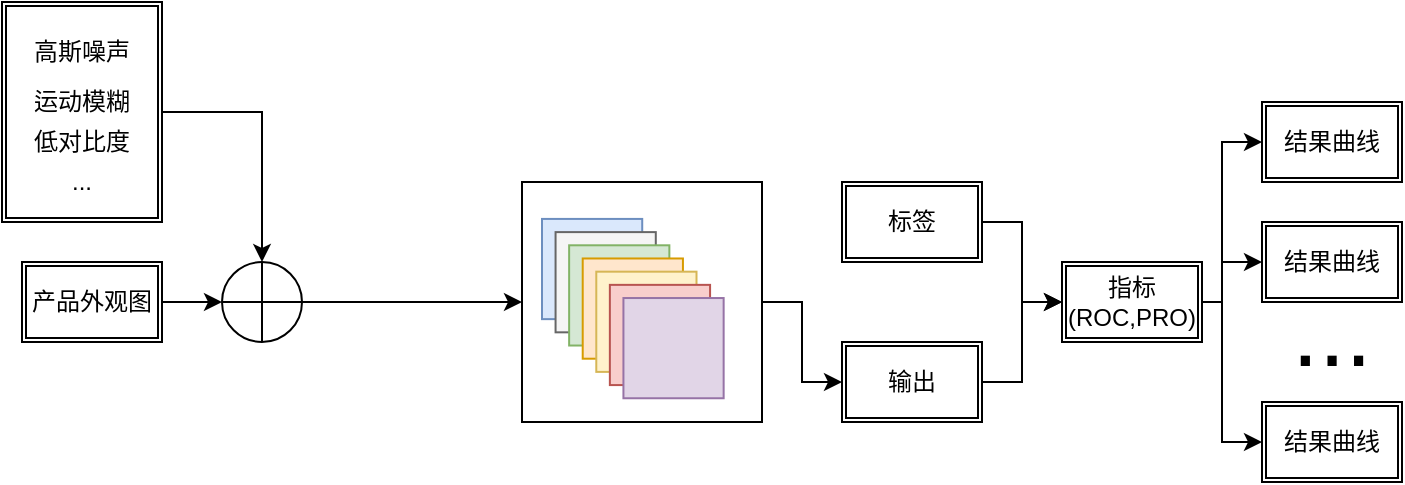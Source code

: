 <mxfile version="15.4.1" type="github" pages="7">
  <diagram id="xktnysNyg5yojeHXHqyt" name="Page-1">
    <mxGraphModel dx="782" dy="474" grid="1" gridSize="10" guides="1" tooltips="1" connect="1" arrows="1" fold="1" page="1" pageScale="1" pageWidth="850" pageHeight="1100" math="0" shadow="0">
      <root>
        <mxCell id="0" />
        <mxCell id="1" parent="0" />
        <mxCell id="LXnsQgPavYQkh2qX0SFj-9" value="" style="edgeStyle=orthogonalEdgeStyle;rounded=0;orthogonalLoop=1;jettySize=auto;html=1;" parent="1" source="a9GYUkLsl5Jy0TmvEIVI-1" target="LXnsQgPavYQkh2qX0SFj-1" edge="1">
          <mxGeometry relative="1" as="geometry" />
        </mxCell>
        <mxCell id="a9GYUkLsl5Jy0TmvEIVI-1" value="产品外观图" style="shape=ext;double=1;rounded=0;whiteSpace=wrap;html=1;" parent="1" vertex="1">
          <mxGeometry x="30" y="200" width="70" height="40" as="geometry" />
        </mxCell>
        <mxCell id="a9GYUkLsl5Jy0TmvEIVI-26" value="" style="edgeStyle=orthogonalEdgeStyle;rounded=0;orthogonalLoop=1;jettySize=auto;html=1;fontSize=48;" parent="1" source="a9GYUkLsl5Jy0TmvEIVI-3" target="a9GYUkLsl5Jy0TmvEIVI-5" edge="1">
          <mxGeometry relative="1" as="geometry" />
        </mxCell>
        <mxCell id="a9GYUkLsl5Jy0TmvEIVI-3" value="输出" style="shape=ext;double=1;rounded=0;whiteSpace=wrap;html=1;" parent="1" vertex="1">
          <mxGeometry x="440" y="240" width="70" height="40" as="geometry" />
        </mxCell>
        <mxCell id="a9GYUkLsl5Jy0TmvEIVI-27" value="" style="edgeStyle=orthogonalEdgeStyle;rounded=0;orthogonalLoop=1;jettySize=auto;html=1;fontSize=48;" parent="1" source="a9GYUkLsl5Jy0TmvEIVI-4" target="a9GYUkLsl5Jy0TmvEIVI-5" edge="1">
          <mxGeometry relative="1" as="geometry" />
        </mxCell>
        <mxCell id="a9GYUkLsl5Jy0TmvEIVI-4" value="标签" style="shape=ext;double=1;rounded=0;whiteSpace=wrap;html=1;" parent="1" vertex="1">
          <mxGeometry x="440" y="160" width="70" height="40" as="geometry" />
        </mxCell>
        <mxCell id="a9GYUkLsl5Jy0TmvEIVI-29" style="edgeStyle=orthogonalEdgeStyle;rounded=0;orthogonalLoop=1;jettySize=auto;html=1;exitX=1;exitY=0.5;exitDx=0;exitDy=0;entryX=0;entryY=0.5;entryDx=0;entryDy=0;fontSize=48;" parent="1" source="a9GYUkLsl5Jy0TmvEIVI-5" target="a9GYUkLsl5Jy0TmvEIVI-10" edge="1">
          <mxGeometry relative="1" as="geometry">
            <Array as="points">
              <mxPoint x="630" y="220" />
              <mxPoint x="630" y="140" />
            </Array>
          </mxGeometry>
        </mxCell>
        <mxCell id="a9GYUkLsl5Jy0TmvEIVI-30" style="edgeStyle=orthogonalEdgeStyle;rounded=0;orthogonalLoop=1;jettySize=auto;html=1;exitX=1;exitY=0.5;exitDx=0;exitDy=0;entryX=0;entryY=0.5;entryDx=0;entryDy=0;fontSize=48;" parent="1" source="a9GYUkLsl5Jy0TmvEIVI-5" target="a9GYUkLsl5Jy0TmvEIVI-12" edge="1">
          <mxGeometry relative="1" as="geometry">
            <Array as="points">
              <mxPoint x="630" y="220" />
              <mxPoint x="630" y="200" />
            </Array>
          </mxGeometry>
        </mxCell>
        <mxCell id="a9GYUkLsl5Jy0TmvEIVI-32" style="edgeStyle=orthogonalEdgeStyle;rounded=0;orthogonalLoop=1;jettySize=auto;html=1;exitX=1;exitY=0.5;exitDx=0;exitDy=0;entryX=0;entryY=0.5;entryDx=0;entryDy=0;fontSize=48;" parent="1" source="a9GYUkLsl5Jy0TmvEIVI-5" target="a9GYUkLsl5Jy0TmvEIVI-13" edge="1">
          <mxGeometry relative="1" as="geometry">
            <Array as="points">
              <mxPoint x="630" y="220" />
              <mxPoint x="630" y="290" />
            </Array>
          </mxGeometry>
        </mxCell>
        <mxCell id="a9GYUkLsl5Jy0TmvEIVI-5" value="指标(ROC,PRO)" style="shape=ext;double=1;rounded=0;whiteSpace=wrap;html=1;" parent="1" vertex="1">
          <mxGeometry x="550" y="200" width="70" height="40" as="geometry" />
        </mxCell>
        <mxCell id="a9GYUkLsl5Jy0TmvEIVI-10" value="结果曲线" style="shape=ext;double=1;rounded=0;whiteSpace=wrap;html=1;" parent="1" vertex="1">
          <mxGeometry x="650" y="120" width="70" height="40" as="geometry" />
        </mxCell>
        <mxCell id="a9GYUkLsl5Jy0TmvEIVI-12" value="结果曲线" style="shape=ext;double=1;rounded=0;whiteSpace=wrap;html=1;" parent="1" vertex="1">
          <mxGeometry x="650" y="180" width="70" height="40" as="geometry" />
        </mxCell>
        <mxCell id="a9GYUkLsl5Jy0TmvEIVI-13" value="结果曲线" style="shape=ext;double=1;rounded=0;whiteSpace=wrap;html=1;" parent="1" vertex="1">
          <mxGeometry x="650" y="270" width="70" height="40" as="geometry" />
        </mxCell>
        <mxCell id="a9GYUkLsl5Jy0TmvEIVI-21" value="&lt;font style=&quot;font-size: 48px&quot;&gt;...&lt;/font&gt;" style="text;html=1;strokeColor=none;fillColor=none;align=center;verticalAlign=middle;whiteSpace=wrap;rounded=0;" parent="1" vertex="1">
          <mxGeometry x="655" y="220" width="60" height="30" as="geometry" />
        </mxCell>
        <mxCell id="QJBfj0sYcnKX8u6ihB9o-20" value="" style="group" parent="1" vertex="1" connectable="0">
          <mxGeometry x="280" y="160" width="120" height="120" as="geometry" />
        </mxCell>
        <mxCell id="QJBfj0sYcnKX8u6ihB9o-19" value="" style="rounded=0;whiteSpace=wrap;html=1;fontSize=48;" parent="QJBfj0sYcnKX8u6ihB9o-20" vertex="1">
          <mxGeometry width="120" height="120" as="geometry" />
        </mxCell>
        <mxCell id="QJBfj0sYcnKX8u6ihB9o-10" value="" style="group" parent="QJBfj0sYcnKX8u6ihB9o-20" vertex="1" connectable="0">
          <mxGeometry x="10" y="18.462" width="95" height="92.308" as="geometry" />
        </mxCell>
        <mxCell id="QJBfj0sYcnKX8u6ihB9o-11" value="" style="whiteSpace=wrap;html=1;aspect=fixed;fontSize=48;fillColor=#dae8fc;strokeColor=#6c8ebf;" parent="QJBfj0sYcnKX8u6ihB9o-10" vertex="1">
          <mxGeometry width="50.11" height="50.11" as="geometry" />
        </mxCell>
        <mxCell id="QJBfj0sYcnKX8u6ihB9o-12" value="" style="whiteSpace=wrap;html=1;aspect=fixed;fontSize=48;fillColor=#f5f5f5;strokeColor=#666666;fontColor=#333333;" parent="QJBfj0sYcnKX8u6ihB9o-10" vertex="1">
          <mxGeometry x="6.786" y="6.593" width="50.11" height="50.11" as="geometry" />
        </mxCell>
        <mxCell id="QJBfj0sYcnKX8u6ihB9o-13" value="" style="whiteSpace=wrap;html=1;aspect=fixed;fontSize=48;fillColor=#d5e8d4;strokeColor=#82b366;" parent="QJBfj0sYcnKX8u6ihB9o-10" vertex="1">
          <mxGeometry x="13.571" y="13.187" width="50.11" height="50.11" as="geometry" />
        </mxCell>
        <mxCell id="QJBfj0sYcnKX8u6ihB9o-14" value="" style="whiteSpace=wrap;html=1;aspect=fixed;fontSize=48;fillColor=#ffe6cc;strokeColor=#d79b00;" parent="QJBfj0sYcnKX8u6ihB9o-10" vertex="1">
          <mxGeometry x="20.357" y="19.78" width="50.11" height="50.11" as="geometry" />
        </mxCell>
        <mxCell id="QJBfj0sYcnKX8u6ihB9o-15" value="" style="whiteSpace=wrap;html=1;aspect=fixed;fontSize=48;fillColor=#fff2cc;strokeColor=#d6b656;" parent="QJBfj0sYcnKX8u6ihB9o-10" vertex="1">
          <mxGeometry x="27.143" y="26.374" width="50.11" height="50.11" as="geometry" />
        </mxCell>
        <mxCell id="QJBfj0sYcnKX8u6ihB9o-16" value="" style="whiteSpace=wrap;html=1;aspect=fixed;fontSize=48;fillColor=#f8cecc;strokeColor=#b85450;" parent="QJBfj0sYcnKX8u6ihB9o-10" vertex="1">
          <mxGeometry x="33.929" y="32.967" width="50.11" height="50.11" as="geometry" />
        </mxCell>
        <mxCell id="QJBfj0sYcnKX8u6ihB9o-17" value="" style="whiteSpace=wrap;html=1;aspect=fixed;fontSize=48;fillColor=#e1d5e7;strokeColor=#9673a6;" parent="QJBfj0sYcnKX8u6ihB9o-10" vertex="1">
          <mxGeometry x="40.714" y="39.56" width="50.11" height="50.11" as="geometry" />
        </mxCell>
        <mxCell id="T9E_91Uecn9GBtHWr3PE-2" style="edgeStyle=orthogonalEdgeStyle;rounded=0;orthogonalLoop=1;jettySize=auto;html=1;exitX=1;exitY=0.5;exitDx=0;exitDy=0;entryX=0;entryY=0.5;entryDx=0;entryDy=0;fontSize=48;" parent="1" source="QJBfj0sYcnKX8u6ihB9o-19" target="a9GYUkLsl5Jy0TmvEIVI-3" edge="1">
          <mxGeometry relative="1" as="geometry" />
        </mxCell>
        <mxCell id="LXnsQgPavYQkh2qX0SFj-5" value="" style="edgeStyle=orthogonalEdgeStyle;rounded=0;orthogonalLoop=1;jettySize=auto;html=1;entryX=0;entryY=0.5;entryDx=0;entryDy=0;" parent="1" source="LXnsQgPavYQkh2qX0SFj-1" target="QJBfj0sYcnKX8u6ihB9o-19" edge="1">
          <mxGeometry relative="1" as="geometry">
            <mxPoint x="200" y="220" as="targetPoint" />
          </mxGeometry>
        </mxCell>
        <mxCell id="LXnsQgPavYQkh2qX0SFj-1" value="" style="verticalLabelPosition=bottom;verticalAlign=top;html=1;shape=mxgraph.flowchart.summing_function;" parent="1" vertex="1">
          <mxGeometry x="130" y="200" width="40" height="40" as="geometry" />
        </mxCell>
        <mxCell id="LXnsQgPavYQkh2qX0SFj-4" value="" style="group" parent="1" vertex="1" connectable="0">
          <mxGeometry x="20" y="70" width="80" height="110" as="geometry" />
        </mxCell>
        <mxCell id="a9GYUkLsl5Jy0TmvEIVI-6" value="" style="shape=ext;double=1;rounded=0;whiteSpace=wrap;html=1;" parent="LXnsQgPavYQkh2qX0SFj-4" vertex="1">
          <mxGeometry width="80" height="110" as="geometry" />
        </mxCell>
        <mxCell id="T9E_91Uecn9GBtHWr3PE-3" value="&lt;font style=&quot;font-size: 12px&quot;&gt;高斯噪声&lt;/font&gt;" style="text;html=1;strokeColor=none;fillColor=none;align=center;verticalAlign=middle;whiteSpace=wrap;rounded=0;fontSize=12;labelBackgroundColor=default;" parent="LXnsQgPavYQkh2qX0SFj-4" vertex="1">
          <mxGeometry x="10" y="10" width="60" height="30" as="geometry" />
        </mxCell>
        <mxCell id="T9E_91Uecn9GBtHWr3PE-4" value="运动模糊" style="text;html=1;strokeColor=none;fillColor=none;align=center;verticalAlign=middle;whiteSpace=wrap;rounded=0;fontSize=12;labelBackgroundColor=default;" parent="LXnsQgPavYQkh2qX0SFj-4" vertex="1">
          <mxGeometry x="10" y="40" width="60" height="20" as="geometry" />
        </mxCell>
        <mxCell id="T9E_91Uecn9GBtHWr3PE-6" value="低对比度" style="text;html=1;strokeColor=none;fillColor=none;align=center;verticalAlign=middle;whiteSpace=wrap;rounded=0;fontSize=12;labelBackgroundColor=default;" parent="LXnsQgPavYQkh2qX0SFj-4" vertex="1">
          <mxGeometry x="10" y="60" width="60" height="20" as="geometry" />
        </mxCell>
        <mxCell id="T9E_91Uecn9GBtHWr3PE-7" value="..." style="text;html=1;strokeColor=none;fillColor=none;align=center;verticalAlign=middle;whiteSpace=wrap;rounded=0;fontSize=12;labelBackgroundColor=default;" parent="LXnsQgPavYQkh2qX0SFj-4" vertex="1">
          <mxGeometry x="10" y="80" width="60" height="20" as="geometry" />
        </mxCell>
        <mxCell id="LXnsQgPavYQkh2qX0SFj-8" style="edgeStyle=orthogonalEdgeStyle;rounded=0;orthogonalLoop=1;jettySize=auto;html=1;entryX=0.5;entryY=0;entryDx=0;entryDy=0;entryPerimeter=0;" parent="1" source="a9GYUkLsl5Jy0TmvEIVI-6" target="LXnsQgPavYQkh2qX0SFj-1" edge="1">
          <mxGeometry relative="1" as="geometry" />
        </mxCell>
      </root>
    </mxGraphModel>
  </diagram>
  <diagram id="oMCBJD11H9a38EzsJZl_" name="Page-2">
    <mxGraphModel dx="782" dy="474" grid="1" gridSize="10" guides="1" tooltips="1" connect="1" arrows="1" fold="1" page="1" pageScale="1" pageWidth="850" pageHeight="1100" math="0" shadow="0">
      <root>
        <mxCell id="U_W842l8lAIobfiXpHmZ-0" />
        <mxCell id="U_W842l8lAIobfiXpHmZ-1" parent="U_W842l8lAIobfiXpHmZ-0" />
        <mxCell id="U_W842l8lAIobfiXpHmZ-2" value="数据" style="shape=ext;double=1;rounded=0;whiteSpace=wrap;html=1;" parent="U_W842l8lAIobfiXpHmZ-1" vertex="1">
          <mxGeometry x="50" y="200" width="70" height="40" as="geometry" />
        </mxCell>
        <mxCell id="U_W842l8lAIobfiXpHmZ-4" value="网络" style="shape=ext;double=1;rounded=0;whiteSpace=wrap;html=1;" parent="U_W842l8lAIobfiXpHmZ-1" vertex="1">
          <mxGeometry x="180" y="200" width="70" height="40" as="geometry" />
        </mxCell>
        <mxCell id="U_W842l8lAIobfiXpHmZ-5" value="输出" style="shape=ext;double=1;rounded=0;whiteSpace=wrap;html=1;" parent="U_W842l8lAIobfiXpHmZ-1" vertex="1">
          <mxGeometry x="310" y="200" width="70" height="40" as="geometry" />
        </mxCell>
        <mxCell id="U_W842l8lAIobfiXpHmZ-6" value="标签" style="shape=ext;double=1;rounded=0;whiteSpace=wrap;html=1;" parent="U_W842l8lAIobfiXpHmZ-1" vertex="1">
          <mxGeometry x="310" y="120" width="70" height="40" as="geometry" />
        </mxCell>
        <mxCell id="U_W842l8lAIobfiXpHmZ-8" value="指标" style="shape=ext;double=1;rounded=0;whiteSpace=wrap;html=1;" parent="U_W842l8lAIobfiXpHmZ-1" vertex="1">
          <mxGeometry x="420" y="160" width="70" height="40" as="geometry" />
        </mxCell>
      </root>
    </mxGraphModel>
  </diagram>
  <diagram id="6SSRi9F3HarLjmUHCIXM" name="Page-3">
    <mxGraphModel dx="782" dy="474" grid="1" gridSize="10" guides="1" tooltips="1" connect="1" arrows="1" fold="1" page="1" pageScale="1" pageWidth="850" pageHeight="1100" math="0" shadow="0">
      <root>
        <mxCell id="nw0MEYRcVzMYfL2hFwsQ-0" />
        <mxCell id="nw0MEYRcVzMYfL2hFwsQ-1" parent="nw0MEYRcVzMYfL2hFwsQ-0" />
        <mxCell id="nw0MEYRcVzMYfL2hFwsQ-9" value="" style="group" parent="nw0MEYRcVzMYfL2hFwsQ-1" vertex="1" connectable="0">
          <mxGeometry x="220" y="130" width="140" height="140" as="geometry" />
        </mxCell>
        <mxCell id="nw0MEYRcVzMYfL2hFwsQ-2" value="" style="whiteSpace=wrap;html=1;aspect=fixed;fontSize=48;fillColor=#dae8fc;strokeColor=#6c8ebf;" parent="nw0MEYRcVzMYfL2hFwsQ-9" vertex="1">
          <mxGeometry width="80" height="80" as="geometry" />
        </mxCell>
        <mxCell id="nw0MEYRcVzMYfL2hFwsQ-3" value="" style="whiteSpace=wrap;html=1;aspect=fixed;fontSize=48;fillColor=#f5f5f5;strokeColor=#666666;fontColor=#333333;" parent="nw0MEYRcVzMYfL2hFwsQ-9" vertex="1">
          <mxGeometry x="10" y="10" width="80" height="80" as="geometry" />
        </mxCell>
        <mxCell id="nw0MEYRcVzMYfL2hFwsQ-4" value="" style="whiteSpace=wrap;html=1;aspect=fixed;fontSize=48;fillColor=#d5e8d4;strokeColor=#82b366;" parent="nw0MEYRcVzMYfL2hFwsQ-9" vertex="1">
          <mxGeometry x="20" y="20" width="80" height="80" as="geometry" />
        </mxCell>
        <mxCell id="nw0MEYRcVzMYfL2hFwsQ-5" value="" style="whiteSpace=wrap;html=1;aspect=fixed;fontSize=48;fillColor=#ffe6cc;strokeColor=#d79b00;" parent="nw0MEYRcVzMYfL2hFwsQ-9" vertex="1">
          <mxGeometry x="30" y="30" width="80" height="80" as="geometry" />
        </mxCell>
        <mxCell id="nw0MEYRcVzMYfL2hFwsQ-6" value="" style="whiteSpace=wrap;html=1;aspect=fixed;fontSize=48;fillColor=#fff2cc;strokeColor=#d6b656;" parent="nw0MEYRcVzMYfL2hFwsQ-9" vertex="1">
          <mxGeometry x="40" y="40" width="80" height="80" as="geometry" />
        </mxCell>
        <mxCell id="nw0MEYRcVzMYfL2hFwsQ-7" value="" style="whiteSpace=wrap;html=1;aspect=fixed;fontSize=48;fillColor=#f8cecc;strokeColor=#b85450;" parent="nw0MEYRcVzMYfL2hFwsQ-9" vertex="1">
          <mxGeometry x="50" y="50" width="80" height="80" as="geometry" />
        </mxCell>
        <mxCell id="nw0MEYRcVzMYfL2hFwsQ-8" value="" style="whiteSpace=wrap;html=1;aspect=fixed;fontSize=48;fillColor=#e1d5e7;strokeColor=#9673a6;" parent="nw0MEYRcVzMYfL2hFwsQ-9" vertex="1">
          <mxGeometry x="60" y="60" width="80" height="80" as="geometry" />
        </mxCell>
        <mxCell id="EjqEi-lPLTrlBGIiiN4J-0" value="" style="group" vertex="1" connectable="0" parent="nw0MEYRcVzMYfL2hFwsQ-1">
          <mxGeometry x="470" y="240" width="110" height="110" as="geometry" />
        </mxCell>
        <mxCell id="qeC4w3lGq0X-szRBpEuy-1" value="" style="rounded=0;whiteSpace=wrap;html=1;fontSize=48;" parent="EjqEi-lPLTrlBGIiiN4J-0" vertex="1">
          <mxGeometry width="110" height="110" as="geometry" />
        </mxCell>
        <mxCell id="qeC4w3lGq0X-szRBpEuy-2" value="" style="group" parent="EjqEi-lPLTrlBGIiiN4J-0" vertex="1" connectable="0">
          <mxGeometry x="10" y="10.002" width="95" height="92.308" as="geometry" />
        </mxCell>
        <mxCell id="qeC4w3lGq0X-szRBpEuy-3" value="" style="whiteSpace=wrap;html=1;aspect=fixed;fontSize=48;fillColor=#dae8fc;strokeColor=#6c8ebf;" parent="qeC4w3lGq0X-szRBpEuy-2" vertex="1">
          <mxGeometry width="50.11" height="50.11" as="geometry" />
        </mxCell>
        <mxCell id="qeC4w3lGq0X-szRBpEuy-4" value="" style="whiteSpace=wrap;html=1;aspect=fixed;fontSize=48;fillColor=#f5f5f5;strokeColor=#666666;fontColor=#333333;" parent="qeC4w3lGq0X-szRBpEuy-2" vertex="1">
          <mxGeometry x="6.786" y="6.593" width="50.11" height="50.11" as="geometry" />
        </mxCell>
        <mxCell id="qeC4w3lGq0X-szRBpEuy-5" value="" style="whiteSpace=wrap;html=1;aspect=fixed;fontSize=48;fillColor=#d5e8d4;strokeColor=#82b366;" parent="qeC4w3lGq0X-szRBpEuy-2" vertex="1">
          <mxGeometry x="13.571" y="13.187" width="50.11" height="50.11" as="geometry" />
        </mxCell>
        <mxCell id="qeC4w3lGq0X-szRBpEuy-6" value="" style="whiteSpace=wrap;html=1;aspect=fixed;fontSize=48;fillColor=#ffe6cc;strokeColor=#d79b00;" parent="qeC4w3lGq0X-szRBpEuy-2" vertex="1">
          <mxGeometry x="20.357" y="19.78" width="50.11" height="50.11" as="geometry" />
        </mxCell>
        <mxCell id="qeC4w3lGq0X-szRBpEuy-7" value="" style="whiteSpace=wrap;html=1;aspect=fixed;fontSize=48;fillColor=#fff2cc;strokeColor=#d6b656;" parent="qeC4w3lGq0X-szRBpEuy-2" vertex="1">
          <mxGeometry x="27.143" y="26.374" width="50.11" height="50.11" as="geometry" />
        </mxCell>
        <mxCell id="qeC4w3lGq0X-szRBpEuy-8" value="" style="whiteSpace=wrap;html=1;aspect=fixed;fontSize=48;fillColor=#f8cecc;strokeColor=#b85450;" parent="qeC4w3lGq0X-szRBpEuy-2" vertex="1">
          <mxGeometry x="33.929" y="32.967" width="50.11" height="50.11" as="geometry" />
        </mxCell>
        <mxCell id="qeC4w3lGq0X-szRBpEuy-9" value="" style="whiteSpace=wrap;html=1;aspect=fixed;fontSize=48;fillColor=#e1d5e7;strokeColor=#9673a6;" parent="qeC4w3lGq0X-szRBpEuy-2" vertex="1">
          <mxGeometry x="40.714" y="39.56" width="50.11" height="50.11" as="geometry" />
        </mxCell>
      </root>
    </mxGraphModel>
  </diagram>
  <diagram id="BHZZ8hik2DyoYNVBOuAu" name="Page-4">
    <mxGraphModel dx="920" dy="558" grid="1" gridSize="10" guides="1" tooltips="1" connect="1" arrows="1" fold="1" page="1" pageScale="1" pageWidth="850" pageHeight="1100" math="0" shadow="0">
      <root>
        <mxCell id="NQQfk9e2Rfc_2WNFlvra-0" />
        <mxCell id="NQQfk9e2Rfc_2WNFlvra-1" parent="NQQfk9e2Rfc_2WNFlvra-0" />
        <mxCell id="BH6t8zBGxd4H-apCrXyK-88" style="edgeStyle=orthogonalEdgeStyle;rounded=0;orthogonalLoop=1;jettySize=auto;html=1;exitX=0.5;exitY=1;exitDx=0;exitDy=0;fontSize=48;" parent="NQQfk9e2Rfc_2WNFlvra-1" edge="1">
          <mxGeometry relative="1" as="geometry">
            <mxPoint x="160" y="160" as="targetPoint" />
            <mxPoint x="160" y="80" as="sourcePoint" />
          </mxGeometry>
        </mxCell>
        <mxCell id="fyD4a-Qc8pCmoiyV8KM5-0" value="" style="group" parent="NQQfk9e2Rfc_2WNFlvra-1" vertex="1" connectable="0">
          <mxGeometry x="370" y="120" width="350" height="80" as="geometry" />
        </mxCell>
        <mxCell id="fyD4a-Qc8pCmoiyV8KM5-3" value="" style="edgeStyle=orthogonalEdgeStyle;rounded=0;orthogonalLoop=1;jettySize=auto;html=1;fontSize=48;" parent="fyD4a-Qc8pCmoiyV8KM5-0" edge="1">
          <mxGeometry relative="1" as="geometry">
            <mxPoint x="200" y="40" as="sourcePoint" />
            <mxPoint x="280" y="40" as="targetPoint" />
          </mxGeometry>
        </mxCell>
        <mxCell id="fyD4a-Qc8pCmoiyV8KM5-14" style="edgeStyle=orthogonalEdgeStyle;rounded=0;orthogonalLoop=1;jettySize=auto;html=1;exitX=1;exitY=0.5;exitDx=0;exitDy=0;entryX=0;entryY=0.5;entryDx=0;entryDy=0;fontSize=48;" parent="fyD4a-Qc8pCmoiyV8KM5-0" edge="1">
          <mxGeometry relative="1" as="geometry">
            <mxPoint x="90" y="40" as="sourcePoint" />
            <mxPoint x="130" y="40" as="targetPoint" />
          </mxGeometry>
        </mxCell>
        <mxCell id="14Cm2YpObu1aIT8y20Qj-10" value="prediction" style="rounded=0;whiteSpace=wrap;html=1;" vertex="1" parent="fyD4a-Qc8pCmoiyV8KM5-0">
          <mxGeometry x="130" y="20" width="70" height="40" as="geometry" />
        </mxCell>
        <mxCell id="14Cm2YpObu1aIT8y20Qj-14" value="缺陷检测精度指标" style="rounded=0;whiteSpace=wrap;html=1;" vertex="1" parent="fyD4a-Qc8pCmoiyV8KM5-0">
          <mxGeometry x="280" y="20" width="70" height="40" as="geometry" />
        </mxCell>
        <mxCell id="BH6t8zBGxd4H-apCrXyK-38" value="" style="group" parent="NQQfk9e2Rfc_2WNFlvra-1" vertex="1" connectable="0">
          <mxGeometry x="370" y="210" width="350" height="110" as="geometry" />
        </mxCell>
        <mxCell id="BH6t8zBGxd4H-apCrXyK-41" value="" style="edgeStyle=orthogonalEdgeStyle;rounded=0;orthogonalLoop=1;jettySize=auto;html=1;fontSize=48;" parent="BH6t8zBGxd4H-apCrXyK-38" edge="1">
          <mxGeometry relative="1" as="geometry">
            <mxPoint x="200" y="70" as="sourcePoint" />
            <mxPoint x="280" y="70" as="targetPoint" />
          </mxGeometry>
        </mxCell>
        <mxCell id="BH6t8zBGxd4H-apCrXyK-52" style="edgeStyle=orthogonalEdgeStyle;rounded=0;orthogonalLoop=1;jettySize=auto;html=1;exitX=1;exitY=0.5;exitDx=0;exitDy=0;entryX=0;entryY=0.5;entryDx=0;entryDy=0;fontSize=48;" parent="BH6t8zBGxd4H-apCrXyK-38" edge="1">
          <mxGeometry relative="1" as="geometry">
            <mxPoint x="90" y="70" as="sourcePoint" />
            <mxPoint x="130" y="70" as="targetPoint" />
          </mxGeometry>
        </mxCell>
        <mxCell id="14Cm2YpObu1aIT8y20Qj-11" value="prediction" style="rounded=0;whiteSpace=wrap;html=1;" vertex="1" parent="BH6t8zBGxd4H-apCrXyK-38">
          <mxGeometry x="130" y="50" width="70" height="40" as="geometry" />
        </mxCell>
        <mxCell id="14Cm2YpObu1aIT8y20Qj-15" value="缺陷检测精度指标" style="rounded=0;whiteSpace=wrap;html=1;" vertex="1" parent="BH6t8zBGxd4H-apCrXyK-38">
          <mxGeometry x="280" y="50" width="70" height="40" as="geometry" />
        </mxCell>
        <mxCell id="858kugxPJ-G69x8oMa84-13" value="" style="group" vertex="1" connectable="0" parent="BH6t8zBGxd4H-apCrXyK-38">
          <mxGeometry x="-10" y="20" width="100" height="100" as="geometry" />
        </mxCell>
        <mxCell id="858kugxPJ-G69x8oMa84-14" value="" style="rounded=0;whiteSpace=wrap;html=1;fontSize=48;" vertex="1" parent="858kugxPJ-G69x8oMa84-13">
          <mxGeometry width="100" height="100" as="geometry" />
        </mxCell>
        <mxCell id="858kugxPJ-G69x8oMa84-15" value="" style="group" vertex="1" connectable="0" parent="858kugxPJ-G69x8oMa84-13">
          <mxGeometry x="9.091" y="9.092" width="86.364" height="83.916" as="geometry" />
        </mxCell>
        <mxCell id="858kugxPJ-G69x8oMa84-16" value="" style="whiteSpace=wrap;html=1;aspect=fixed;fontSize=48;fillColor=#dae8fc;strokeColor=#6c8ebf;" vertex="1" parent="858kugxPJ-G69x8oMa84-15">
          <mxGeometry width="45.554" height="45.554" as="geometry" />
        </mxCell>
        <mxCell id="858kugxPJ-G69x8oMa84-17" value="" style="whiteSpace=wrap;html=1;aspect=fixed;fontSize=48;fillColor=#f5f5f5;strokeColor=#666666;fontColor=#333333;" vertex="1" parent="858kugxPJ-G69x8oMa84-15">
          <mxGeometry x="6.169" y="5.994" width="45.554" height="45.554" as="geometry" />
        </mxCell>
        <mxCell id="858kugxPJ-G69x8oMa84-18" value="" style="whiteSpace=wrap;html=1;aspect=fixed;fontSize=48;fillColor=#d5e8d4;strokeColor=#82b366;" vertex="1" parent="858kugxPJ-G69x8oMa84-15">
          <mxGeometry x="12.338" y="11.988" width="45.554" height="45.554" as="geometry" />
        </mxCell>
        <mxCell id="858kugxPJ-G69x8oMa84-19" value="" style="whiteSpace=wrap;html=1;aspect=fixed;fontSize=48;fillColor=#ffe6cc;strokeColor=#d79b00;" vertex="1" parent="858kugxPJ-G69x8oMa84-15">
          <mxGeometry x="18.506" y="17.982" width="45.554" height="45.554" as="geometry" />
        </mxCell>
        <mxCell id="858kugxPJ-G69x8oMa84-20" value="" style="whiteSpace=wrap;html=1;aspect=fixed;fontSize=48;fillColor=#fff2cc;strokeColor=#d6b656;" vertex="1" parent="858kugxPJ-G69x8oMa84-15">
          <mxGeometry x="24.675" y="23.976" width="45.554" height="45.554" as="geometry" />
        </mxCell>
        <mxCell id="858kugxPJ-G69x8oMa84-21" value="" style="whiteSpace=wrap;html=1;aspect=fixed;fontSize=48;fillColor=#f8cecc;strokeColor=#b85450;" vertex="1" parent="858kugxPJ-G69x8oMa84-15">
          <mxGeometry x="30.844" y="29.97" width="45.554" height="45.554" as="geometry" />
        </mxCell>
        <mxCell id="858kugxPJ-G69x8oMa84-22" value="" style="whiteSpace=wrap;html=1;aspect=fixed;fontSize=48;fillColor=#e1d5e7;strokeColor=#9673a6;" vertex="1" parent="858kugxPJ-G69x8oMa84-15">
          <mxGeometry x="37.013" y="35.964" width="45.554" height="45.554" as="geometry" />
        </mxCell>
        <mxCell id="laCwjSFI6OQmb2NMoYss-20" value="" style="edgeStyle=orthogonalEdgeStyle;rounded=0;orthogonalLoop=1;jettySize=auto;html=1;fontSize=12;" edge="1" parent="NQQfk9e2Rfc_2WNFlvra-1" source="BH6t8zBGxd4H-apCrXyK-91" target="laCwjSFI6OQmb2NMoYss-16">
          <mxGeometry relative="1" as="geometry" />
        </mxCell>
        <mxCell id="BH6t8zBGxd4H-apCrXyK-91" value="" style="rounded=0;whiteSpace=wrap;html=1;fontSize=48;" parent="NQQfk9e2Rfc_2WNFlvra-1" vertex="1">
          <mxGeometry x="770" y="120" width="110" height="320" as="geometry" />
        </mxCell>
        <mxCell id="laCwjSFI6OQmb2NMoYss-8" value="" style="edgeStyle=orthogonalEdgeStyle;rounded=0;orthogonalLoop=1;jettySize=auto;html=1;" edge="1" parent="NQQfk9e2Rfc_2WNFlvra-1" source="14Cm2YpObu1aIT8y20Qj-0" target="858kugxPJ-G69x8oMa84-6">
          <mxGeometry relative="1" as="geometry" />
        </mxCell>
        <mxCell id="14Cm2YpObu1aIT8y20Qj-0" value="高斯噪声" style="rounded=0;whiteSpace=wrap;html=1;" vertex="1" parent="NQQfk9e2Rfc_2WNFlvra-1">
          <mxGeometry x="40" y="140" width="70" height="40" as="geometry" />
        </mxCell>
        <mxCell id="laCwjSFI6OQmb2NMoYss-22" style="edgeStyle=orthogonalEdgeStyle;rounded=0;orthogonalLoop=1;jettySize=auto;html=1;exitX=1;exitY=0.5;exitDx=0;exitDy=0;entryX=0;entryY=0.5;entryDx=0;entryDy=0;fontSize=12;" edge="1" parent="NQQfk9e2Rfc_2WNFlvra-1" source="14Cm2YpObu1aIT8y20Qj-1" target="858kugxPJ-G69x8oMa84-14">
          <mxGeometry relative="1" as="geometry" />
        </mxCell>
        <mxCell id="14Cm2YpObu1aIT8y20Qj-1" value="运动模糊" style="rounded=0;whiteSpace=wrap;html=1;" vertex="1" parent="NQQfk9e2Rfc_2WNFlvra-1">
          <mxGeometry x="40" y="260" width="70" height="40" as="geometry" />
        </mxCell>
        <mxCell id="laCwjSFI6OQmb2NMoYss-23" style="edgeStyle=orthogonalEdgeStyle;rounded=0;orthogonalLoop=1;jettySize=auto;html=1;exitX=1;exitY=0.5;exitDx=0;exitDy=0;fontSize=12;entryX=0;entryY=0.5;entryDx=0;entryDy=0;" edge="1" parent="NQQfk9e2Rfc_2WNFlvra-1" source="14Cm2YpObu1aIT8y20Qj-3" target="858kugxPJ-G69x8oMa84-24">
          <mxGeometry relative="1" as="geometry">
            <mxPoint x="210" y="399.647" as="targetPoint" />
          </mxGeometry>
        </mxCell>
        <mxCell id="14Cm2YpObu1aIT8y20Qj-3" value="..." style="rounded=0;whiteSpace=wrap;html=1;" vertex="1" parent="NQQfk9e2Rfc_2WNFlvra-1">
          <mxGeometry x="40" y="380" width="70" height="40" as="geometry" />
        </mxCell>
        <mxCell id="laCwjSFI6OQmb2NMoYss-27" style="edgeStyle=orthogonalEdgeStyle;rounded=0;orthogonalLoop=1;jettySize=auto;html=1;exitX=0.5;exitY=1;exitDx=0;exitDy=0;fontSize=12;" edge="1" parent="NQQfk9e2Rfc_2WNFlvra-1" source="14Cm2YpObu1aIT8y20Qj-4">
          <mxGeometry relative="1" as="geometry">
            <mxPoint x="160" y="280" as="targetPoint" />
          </mxGeometry>
        </mxCell>
        <mxCell id="laCwjSFI6OQmb2NMoYss-28" style="edgeStyle=orthogonalEdgeStyle;rounded=0;orthogonalLoop=1;jettySize=auto;html=1;exitX=0.5;exitY=1;exitDx=0;exitDy=0;fontSize=12;" edge="1" parent="NQQfk9e2Rfc_2WNFlvra-1" source="14Cm2YpObu1aIT8y20Qj-4">
          <mxGeometry relative="1" as="geometry">
            <mxPoint x="160" y="400" as="targetPoint" />
          </mxGeometry>
        </mxCell>
        <mxCell id="14Cm2YpObu1aIT8y20Qj-4" value="测试样本" style="rounded=0;whiteSpace=wrap;html=1;" vertex="1" parent="NQQfk9e2Rfc_2WNFlvra-1">
          <mxGeometry x="120" y="40" width="80" height="40" as="geometry" />
        </mxCell>
        <mxCell id="14Cm2YpObu1aIT8y20Qj-6" style="edgeStyle=orthogonalEdgeStyle;rounded=0;orthogonalLoop=1;jettySize=auto;html=1;exitX=0.5;exitY=1;exitDx=0;exitDy=0;" edge="1" parent="NQQfk9e2Rfc_2WNFlvra-1" source="14Cm2YpObu1aIT8y20Qj-5">
          <mxGeometry relative="1" as="geometry">
            <mxPoint x="610" y="160" as="targetPoint" />
          </mxGeometry>
        </mxCell>
        <mxCell id="laCwjSFI6OQmb2NMoYss-17" style="edgeStyle=orthogonalEdgeStyle;rounded=0;orthogonalLoop=1;jettySize=auto;html=1;exitX=0.5;exitY=1;exitDx=0;exitDy=0;fontSize=12;" edge="1" parent="NQQfk9e2Rfc_2WNFlvra-1" source="14Cm2YpObu1aIT8y20Qj-5">
          <mxGeometry relative="1" as="geometry">
            <mxPoint x="610" y="280" as="targetPoint" />
          </mxGeometry>
        </mxCell>
        <mxCell id="laCwjSFI6OQmb2NMoYss-18" style="edgeStyle=orthogonalEdgeStyle;rounded=0;orthogonalLoop=1;jettySize=auto;html=1;exitX=0.5;exitY=1;exitDx=0;exitDy=0;fontSize=12;" edge="1" parent="NQQfk9e2Rfc_2WNFlvra-1" source="14Cm2YpObu1aIT8y20Qj-5">
          <mxGeometry relative="1" as="geometry">
            <mxPoint x="610" y="400" as="targetPoint" />
          </mxGeometry>
        </mxCell>
        <mxCell id="14Cm2YpObu1aIT8y20Qj-5" value="真实标签" style="rounded=0;whiteSpace=wrap;html=1;" vertex="1" parent="NQQfk9e2Rfc_2WNFlvra-1">
          <mxGeometry x="575" y="40" width="70" height="40" as="geometry" />
        </mxCell>
        <mxCell id="858kugxPJ-G69x8oMa84-0" value="" style="group" vertex="1" connectable="0" parent="NQQfk9e2Rfc_2WNFlvra-1">
          <mxGeometry x="360" y="110" width="100" height="100" as="geometry" />
        </mxCell>
        <mxCell id="858kugxPJ-G69x8oMa84-1" value="" style="rounded=0;whiteSpace=wrap;html=1;fontSize=48;" vertex="1" parent="858kugxPJ-G69x8oMa84-0">
          <mxGeometry width="100" height="100" as="geometry" />
        </mxCell>
        <mxCell id="858kugxPJ-G69x8oMa84-2" value="" style="group" vertex="1" connectable="0" parent="858kugxPJ-G69x8oMa84-0">
          <mxGeometry x="9.091" y="9.092" width="86.364" height="83.916" as="geometry" />
        </mxCell>
        <mxCell id="858kugxPJ-G69x8oMa84-3" value="" style="whiteSpace=wrap;html=1;aspect=fixed;fontSize=48;fillColor=#dae8fc;strokeColor=#6c8ebf;" vertex="1" parent="858kugxPJ-G69x8oMa84-2">
          <mxGeometry width="45.554" height="45.554" as="geometry" />
        </mxCell>
        <mxCell id="858kugxPJ-G69x8oMa84-4" value="" style="whiteSpace=wrap;html=1;aspect=fixed;fontSize=48;fillColor=#f5f5f5;strokeColor=#666666;fontColor=#333333;" vertex="1" parent="858kugxPJ-G69x8oMa84-2">
          <mxGeometry x="6.169" y="5.994" width="45.554" height="45.554" as="geometry" />
        </mxCell>
        <mxCell id="858kugxPJ-G69x8oMa84-5" value="" style="whiteSpace=wrap;html=1;aspect=fixed;fontSize=48;fillColor=#d5e8d4;strokeColor=#82b366;" vertex="1" parent="858kugxPJ-G69x8oMa84-2">
          <mxGeometry x="12.338" y="11.988" width="45.554" height="45.554" as="geometry" />
        </mxCell>
        <mxCell id="858kugxPJ-G69x8oMa84-6" value="" style="whiteSpace=wrap;html=1;aspect=fixed;fontSize=48;fillColor=#ffe6cc;strokeColor=#d79b00;" vertex="1" parent="858kugxPJ-G69x8oMa84-2">
          <mxGeometry x="18.506" y="17.982" width="45.554" height="45.554" as="geometry" />
        </mxCell>
        <mxCell id="858kugxPJ-G69x8oMa84-7" value="" style="whiteSpace=wrap;html=1;aspect=fixed;fontSize=48;fillColor=#fff2cc;strokeColor=#d6b656;" vertex="1" parent="858kugxPJ-G69x8oMa84-2">
          <mxGeometry x="24.675" y="23.976" width="45.554" height="45.554" as="geometry" />
        </mxCell>
        <mxCell id="858kugxPJ-G69x8oMa84-8" value="" style="whiteSpace=wrap;html=1;aspect=fixed;fontSize=48;fillColor=#f8cecc;strokeColor=#b85450;" vertex="1" parent="858kugxPJ-G69x8oMa84-2">
          <mxGeometry x="30.844" y="29.97" width="45.554" height="45.554" as="geometry" />
        </mxCell>
        <mxCell id="858kugxPJ-G69x8oMa84-9" value="" style="whiteSpace=wrap;html=1;aspect=fixed;fontSize=48;fillColor=#e1d5e7;strokeColor=#9673a6;" vertex="1" parent="858kugxPJ-G69x8oMa84-2">
          <mxGeometry x="37.013" y="35.964" width="45.554" height="45.554" as="geometry" />
        </mxCell>
        <mxCell id="858kugxPJ-G69x8oMa84-23" value="" style="group" vertex="1" connectable="0" parent="NQQfk9e2Rfc_2WNFlvra-1">
          <mxGeometry x="362.31" y="350" width="100" height="100" as="geometry" />
        </mxCell>
        <mxCell id="858kugxPJ-G69x8oMa84-24" value="" style="rounded=0;whiteSpace=wrap;html=1;fontSize=48;" vertex="1" parent="858kugxPJ-G69x8oMa84-23">
          <mxGeometry width="100" height="100" as="geometry" />
        </mxCell>
        <mxCell id="858kugxPJ-G69x8oMa84-25" value="" style="group" vertex="1" connectable="0" parent="858kugxPJ-G69x8oMa84-23">
          <mxGeometry x="9.091" y="9.092" width="86.364" height="83.916" as="geometry" />
        </mxCell>
        <mxCell id="858kugxPJ-G69x8oMa84-26" value="" style="whiteSpace=wrap;html=1;aspect=fixed;fontSize=48;fillColor=#dae8fc;strokeColor=#6c8ebf;" vertex="1" parent="858kugxPJ-G69x8oMa84-25">
          <mxGeometry width="45.554" height="45.554" as="geometry" />
        </mxCell>
        <mxCell id="858kugxPJ-G69x8oMa84-27" value="" style="whiteSpace=wrap;html=1;aspect=fixed;fontSize=48;fillColor=#f5f5f5;strokeColor=#666666;fontColor=#333333;" vertex="1" parent="858kugxPJ-G69x8oMa84-25">
          <mxGeometry x="6.169" y="5.994" width="45.554" height="45.554" as="geometry" />
        </mxCell>
        <mxCell id="858kugxPJ-G69x8oMa84-28" value="" style="whiteSpace=wrap;html=1;aspect=fixed;fontSize=48;fillColor=#d5e8d4;strokeColor=#82b366;" vertex="1" parent="858kugxPJ-G69x8oMa84-25">
          <mxGeometry x="12.338" y="11.988" width="45.554" height="45.554" as="geometry" />
        </mxCell>
        <mxCell id="858kugxPJ-G69x8oMa84-29" value="" style="whiteSpace=wrap;html=1;aspect=fixed;fontSize=48;fillColor=#ffe6cc;strokeColor=#d79b00;" vertex="1" parent="858kugxPJ-G69x8oMa84-25">
          <mxGeometry x="18.506" y="17.982" width="45.554" height="45.554" as="geometry" />
        </mxCell>
        <mxCell id="858kugxPJ-G69x8oMa84-30" value="" style="whiteSpace=wrap;html=1;aspect=fixed;fontSize=48;fillColor=#fff2cc;strokeColor=#d6b656;" vertex="1" parent="858kugxPJ-G69x8oMa84-25">
          <mxGeometry x="24.675" y="23.976" width="45.554" height="45.554" as="geometry" />
        </mxCell>
        <mxCell id="858kugxPJ-G69x8oMa84-31" value="" style="whiteSpace=wrap;html=1;aspect=fixed;fontSize=48;fillColor=#f8cecc;strokeColor=#b85450;" vertex="1" parent="858kugxPJ-G69x8oMa84-25">
          <mxGeometry x="30.844" y="29.97" width="45.554" height="45.554" as="geometry" />
        </mxCell>
        <mxCell id="858kugxPJ-G69x8oMa84-32" value="" style="whiteSpace=wrap;html=1;aspect=fixed;fontSize=48;fillColor=#e1d5e7;strokeColor=#9673a6;" vertex="1" parent="858kugxPJ-G69x8oMa84-25">
          <mxGeometry x="37.013" y="35.964" width="45.554" height="45.554" as="geometry" />
        </mxCell>
        <mxCell id="BH6t8zBGxd4H-apCrXyK-71" value="" style="edgeStyle=orthogonalEdgeStyle;rounded=0;orthogonalLoop=1;jettySize=auto;html=1;fontSize=48;" parent="NQQfk9e2Rfc_2WNFlvra-1" edge="1">
          <mxGeometry relative="1" as="geometry">
            <mxPoint x="572.31" y="400" as="sourcePoint" />
            <mxPoint x="652.31" y="400" as="targetPoint" />
          </mxGeometry>
        </mxCell>
        <mxCell id="BH6t8zBGxd4H-apCrXyK-82" style="edgeStyle=orthogonalEdgeStyle;rounded=0;orthogonalLoop=1;jettySize=auto;html=1;exitX=1;exitY=0.5;exitDx=0;exitDy=0;entryX=0;entryY=0.5;entryDx=0;entryDy=0;fontSize=48;" parent="NQQfk9e2Rfc_2WNFlvra-1" edge="1">
          <mxGeometry relative="1" as="geometry">
            <mxPoint x="462.31" y="400" as="sourcePoint" />
            <mxPoint x="502.31" y="400" as="targetPoint" />
          </mxGeometry>
        </mxCell>
        <mxCell id="14Cm2YpObu1aIT8y20Qj-13" value="prediction" style="rounded=0;whiteSpace=wrap;html=1;" vertex="1" parent="NQQfk9e2Rfc_2WNFlvra-1">
          <mxGeometry x="502.31" y="380" width="70" height="40" as="geometry" />
        </mxCell>
        <mxCell id="14Cm2YpObu1aIT8y20Qj-17" value="缺陷检测精度指标" style="rounded=0;whiteSpace=wrap;html=1;" vertex="1" parent="NQQfk9e2Rfc_2WNFlvra-1">
          <mxGeometry x="652.31" y="380" width="70" height="40" as="geometry" />
        </mxCell>
        <mxCell id="BH6t8zBGxd4H-apCrXyK-95" style="edgeStyle=orthogonalEdgeStyle;rounded=0;orthogonalLoop=1;jettySize=auto;html=1;exitX=1;exitY=0.5;exitDx=0;exitDy=0;entryX=-0.021;entryY=0.887;entryDx=0;entryDy=0;entryPerimeter=0;fontSize=48;" parent="NQQfk9e2Rfc_2WNFlvra-1" edge="1">
          <mxGeometry relative="1" as="geometry">
            <mxPoint x="722.31" y="400" as="sourcePoint" />
            <mxPoint x="770" y="400.45" as="targetPoint" />
            <Array as="points">
              <mxPoint x="752.31" y="400" />
              <mxPoint x="752.31" y="400" />
            </Array>
          </mxGeometry>
        </mxCell>
        <mxCell id="laCwjSFI6OQmb2NMoYss-5" value="" style="edgeStyle=orthogonalEdgeStyle;rounded=0;orthogonalLoop=1;jettySize=auto;html=1;" edge="1" parent="NQQfk9e2Rfc_2WNFlvra-1" source="14Cm2YpObu1aIT8y20Qj-14">
          <mxGeometry relative="1" as="geometry">
            <mxPoint x="770" y="160" as="targetPoint" />
          </mxGeometry>
        </mxCell>
        <mxCell id="laCwjSFI6OQmb2NMoYss-13" value="鲁棒性评估" style="text;html=1;strokeColor=none;fillColor=none;align=center;verticalAlign=middle;whiteSpace=wrap;rounded=0;fontSize=12;" vertex="1" parent="NQQfk9e2Rfc_2WNFlvra-1">
          <mxGeometry x="790" y="265" width="70" height="30" as="geometry" />
        </mxCell>
        <mxCell id="laCwjSFI6OQmb2NMoYss-16" value="鲁棒性得分" style="rounded=0;whiteSpace=wrap;html=1;" vertex="1" parent="NQQfk9e2Rfc_2WNFlvra-1">
          <mxGeometry x="910" y="260" width="70" height="40" as="geometry" />
        </mxCell>
        <mxCell id="aasu7Pi5uG_nfEGAVXze-2" style="edgeStyle=orthogonalEdgeStyle;rounded=0;orthogonalLoop=1;jettySize=auto;html=1;exitX=1;exitY=0.5;exitDx=0;exitDy=0;entryX=0;entryY=0.5;entryDx=0;entryDy=0;fontSize=12;" edge="1" parent="NQQfk9e2Rfc_2WNFlvra-1" source="14Cm2YpObu1aIT8y20Qj-15" target="BH6t8zBGxd4H-apCrXyK-91">
          <mxGeometry relative="1" as="geometry" />
        </mxCell>
      </root>
    </mxGraphModel>
  </diagram>
  <diagram id="271j2iQ_bKVvKcLMHaew" name="Page-5">
    <mxGraphModel dx="782" dy="474" grid="1" gridSize="10" guides="1" tooltips="1" connect="1" arrows="1" fold="1" page="1" pageScale="1" pageWidth="850" pageHeight="1100" math="0" shadow="0">
      <root>
        <mxCell id="W3FjHKebbn2KTnjITxa--0" />
        <mxCell id="W3FjHKebbn2KTnjITxa--1" parent="W3FjHKebbn2KTnjITxa--0" />
        <mxCell id="W3FjHKebbn2KTnjITxa--5" value="ground_truth" style="shape=ext;double=1;rounded=0;whiteSpace=wrap;html=1;" parent="W3FjHKebbn2KTnjITxa--1" vertex="1">
          <mxGeometry x="440" y="30" width="80" height="40" as="geometry" />
        </mxCell>
        <mxCell id="W3FjHKebbn2KTnjITxa--23" value="" style="group" parent="W3FjHKebbn2KTnjITxa--1" vertex="1" connectable="0">
          <mxGeometry x="270" y="190" width="300" height="80" as="geometry" />
        </mxCell>
        <mxCell id="W3FjHKebbn2KTnjITxa--3" value="prediction" style="shape=ext;double=1;rounded=0;whiteSpace=wrap;html=1;" parent="W3FjHKebbn2KTnjITxa--23" vertex="1">
          <mxGeometry x="130" y="20" width="70" height="40" as="geometry" />
        </mxCell>
        <mxCell id="W3FjHKebbn2KTnjITxa--6" value="指标(ROC,PRO)" style="shape=ext;double=1;rounded=0;whiteSpace=wrap;html=1;" parent="W3FjHKebbn2KTnjITxa--23" vertex="1">
          <mxGeometry x="230" y="20" width="70" height="40" as="geometry" />
        </mxCell>
        <mxCell id="W3FjHKebbn2KTnjITxa--2" value="" style="edgeStyle=orthogonalEdgeStyle;rounded=0;orthogonalLoop=1;jettySize=auto;html=1;fontSize=48;" parent="W3FjHKebbn2KTnjITxa--23" source="W3FjHKebbn2KTnjITxa--3" target="W3FjHKebbn2KTnjITxa--6" edge="1">
          <mxGeometry relative="1" as="geometry" />
        </mxCell>
        <mxCell id="W3FjHKebbn2KTnjITxa--7" value="" style="group" parent="W3FjHKebbn2KTnjITxa--23" vertex="1" connectable="0">
          <mxGeometry width="90" height="80" as="geometry" />
        </mxCell>
        <mxCell id="W3FjHKebbn2KTnjITxa--8" value="" style="rounded=0;whiteSpace=wrap;html=1;fontSize=48;" parent="W3FjHKebbn2KTnjITxa--7" vertex="1">
          <mxGeometry width="90" height="80" as="geometry" />
        </mxCell>
        <mxCell id="W3FjHKebbn2KTnjITxa--9" value="" style="group" parent="W3FjHKebbn2KTnjITxa--7" vertex="1" connectable="0">
          <mxGeometry x="7.5" y="12.308" width="71.25" height="61.538" as="geometry" />
        </mxCell>
        <mxCell id="W3FjHKebbn2KTnjITxa--10" value="" style="whiteSpace=wrap;html=1;aspect=fixed;fontSize=48;fillColor=#dae8fc;strokeColor=#6c8ebf;" parent="W3FjHKebbn2KTnjITxa--9" vertex="1">
          <mxGeometry width="33.407" height="33.407" as="geometry" />
        </mxCell>
        <mxCell id="W3FjHKebbn2KTnjITxa--11" value="" style="whiteSpace=wrap;html=1;aspect=fixed;fontSize=48;fillColor=#f5f5f5;strokeColor=#666666;fontColor=#333333;" parent="W3FjHKebbn2KTnjITxa--9" vertex="1">
          <mxGeometry x="5.089" y="4.396" width="33.407" height="33.407" as="geometry" />
        </mxCell>
        <mxCell id="W3FjHKebbn2KTnjITxa--12" value="" style="whiteSpace=wrap;html=1;aspect=fixed;fontSize=48;fillColor=#d5e8d4;strokeColor=#82b366;" parent="W3FjHKebbn2KTnjITxa--9" vertex="1">
          <mxGeometry x="10.179" y="8.791" width="33.407" height="33.407" as="geometry" />
        </mxCell>
        <mxCell id="W3FjHKebbn2KTnjITxa--13" value="" style="whiteSpace=wrap;html=1;aspect=fixed;fontSize=48;fillColor=#ffe6cc;strokeColor=#d79b00;" parent="W3FjHKebbn2KTnjITxa--9" vertex="1">
          <mxGeometry x="15.268" y="13.187" width="33.407" height="33.407" as="geometry" />
        </mxCell>
        <mxCell id="W3FjHKebbn2KTnjITxa--14" value="" style="whiteSpace=wrap;html=1;aspect=fixed;fontSize=48;fillColor=#fff2cc;strokeColor=#d6b656;" parent="W3FjHKebbn2KTnjITxa--9" vertex="1">
          <mxGeometry x="20.357" y="17.582" width="33.407" height="33.407" as="geometry" />
        </mxCell>
        <mxCell id="W3FjHKebbn2KTnjITxa--15" value="" style="whiteSpace=wrap;html=1;aspect=fixed;fontSize=48;fillColor=#f8cecc;strokeColor=#b85450;" parent="W3FjHKebbn2KTnjITxa--9" vertex="1">
          <mxGeometry x="25.446" y="21.978" width="33.407" height="33.407" as="geometry" />
        </mxCell>
        <mxCell id="W3FjHKebbn2KTnjITxa--16" value="" style="whiteSpace=wrap;html=1;aspect=fixed;fontSize=48;fillColor=#e1d5e7;strokeColor=#9673a6;" parent="W3FjHKebbn2KTnjITxa--9" vertex="1">
          <mxGeometry x="30.536" y="26.374" width="33.407" height="33.407" as="geometry" />
        </mxCell>
        <mxCell id="W3FjHKebbn2KTnjITxa--17" style="edgeStyle=orthogonalEdgeStyle;rounded=0;orthogonalLoop=1;jettySize=auto;html=1;exitX=1;exitY=0.5;exitDx=0;exitDy=0;entryX=0;entryY=0.5;entryDx=0;entryDy=0;fontSize=48;" parent="W3FjHKebbn2KTnjITxa--23" source="W3FjHKebbn2KTnjITxa--8" target="W3FjHKebbn2KTnjITxa--3" edge="1">
          <mxGeometry relative="1" as="geometry" />
        </mxCell>
      </root>
    </mxGraphModel>
  </diagram>
  <diagram id="ZcN7vyvkGIB7Tak_Le8H" name="Page-6">
    <mxGraphModel dx="782" dy="474" grid="1" gridSize="10" guides="1" tooltips="1" connect="1" arrows="1" fold="1" page="1" pageScale="1" pageWidth="850" pageHeight="1100" math="0" shadow="0">
      <root>
        <mxCell id="Bp_WI-A8WubkagMWA8u0-0" />
        <mxCell id="Bp_WI-A8WubkagMWA8u0-1" parent="Bp_WI-A8WubkagMWA8u0-0" />
        <mxCell id="Bp_WI-A8WubkagMWA8u0-2" value="" style="edgeStyle=orthogonalEdgeStyle;rounded=0;orthogonalLoop=1;jettySize=auto;html=1;fontSize=48;" parent="Bp_WI-A8WubkagMWA8u0-1" source="Bp_WI-A8WubkagMWA8u0-3" target="Bp_WI-A8WubkagMWA8u0-9" edge="1">
          <mxGeometry relative="1" as="geometry" />
        </mxCell>
        <mxCell id="Bp_WI-A8WubkagMWA8u0-3" value="输出" style="shape=ext;double=1;rounded=0;whiteSpace=wrap;html=1;" parent="Bp_WI-A8WubkagMWA8u0-1" vertex="1">
          <mxGeometry x="440" y="240" width="70" height="40" as="geometry" />
        </mxCell>
        <mxCell id="Bp_WI-A8WubkagMWA8u0-4" value="" style="edgeStyle=orthogonalEdgeStyle;rounded=0;orthogonalLoop=1;jettySize=auto;html=1;fontSize=48;" parent="Bp_WI-A8WubkagMWA8u0-1" source="Bp_WI-A8WubkagMWA8u0-5" target="Bp_WI-A8WubkagMWA8u0-9" edge="1">
          <mxGeometry relative="1" as="geometry" />
        </mxCell>
        <mxCell id="Bp_WI-A8WubkagMWA8u0-5" value="标签" style="shape=ext;double=1;rounded=0;whiteSpace=wrap;html=1;" parent="Bp_WI-A8WubkagMWA8u0-1" vertex="1">
          <mxGeometry x="440" y="160" width="70" height="40" as="geometry" />
        </mxCell>
        <mxCell id="Bp_WI-A8WubkagMWA8u0-6" style="edgeStyle=orthogonalEdgeStyle;rounded=0;orthogonalLoop=1;jettySize=auto;html=1;exitX=1;exitY=0.5;exitDx=0;exitDy=0;entryX=0;entryY=0.5;entryDx=0;entryDy=0;fontSize=48;" parent="Bp_WI-A8WubkagMWA8u0-1" source="Bp_WI-A8WubkagMWA8u0-9" target="Bp_WI-A8WubkagMWA8u0-10" edge="1">
          <mxGeometry relative="1" as="geometry">
            <Array as="points">
              <mxPoint x="630" y="220" />
              <mxPoint x="630" y="140" />
            </Array>
          </mxGeometry>
        </mxCell>
        <mxCell id="Bp_WI-A8WubkagMWA8u0-7" style="edgeStyle=orthogonalEdgeStyle;rounded=0;orthogonalLoop=1;jettySize=auto;html=1;exitX=1;exitY=0.5;exitDx=0;exitDy=0;entryX=0;entryY=0.5;entryDx=0;entryDy=0;fontSize=48;" parent="Bp_WI-A8WubkagMWA8u0-1" source="Bp_WI-A8WubkagMWA8u0-9" target="Bp_WI-A8WubkagMWA8u0-11" edge="1">
          <mxGeometry relative="1" as="geometry">
            <Array as="points">
              <mxPoint x="630" y="220" />
              <mxPoint x="630" y="200" />
            </Array>
          </mxGeometry>
        </mxCell>
        <mxCell id="Bp_WI-A8WubkagMWA8u0-8" style="edgeStyle=orthogonalEdgeStyle;rounded=0;orthogonalLoop=1;jettySize=auto;html=1;exitX=1;exitY=0.5;exitDx=0;exitDy=0;entryX=0;entryY=0.5;entryDx=0;entryDy=0;fontSize=48;" parent="Bp_WI-A8WubkagMWA8u0-1" source="Bp_WI-A8WubkagMWA8u0-9" target="Bp_WI-A8WubkagMWA8u0-12" edge="1">
          <mxGeometry relative="1" as="geometry">
            <Array as="points">
              <mxPoint x="630" y="220" />
              <mxPoint x="630" y="290" />
            </Array>
          </mxGeometry>
        </mxCell>
        <mxCell id="Bp_WI-A8WubkagMWA8u0-9" value="指标(ROC,PRO)" style="shape=ext;double=1;rounded=0;whiteSpace=wrap;html=1;" parent="Bp_WI-A8WubkagMWA8u0-1" vertex="1">
          <mxGeometry x="550" y="200" width="70" height="40" as="geometry" />
        </mxCell>
        <mxCell id="Bp_WI-A8WubkagMWA8u0-10" value="结果曲线" style="shape=ext;double=1;rounded=0;whiteSpace=wrap;html=1;" parent="Bp_WI-A8WubkagMWA8u0-1" vertex="1">
          <mxGeometry x="650" y="120" width="70" height="40" as="geometry" />
        </mxCell>
        <mxCell id="Bp_WI-A8WubkagMWA8u0-11" value="结果曲线" style="shape=ext;double=1;rounded=0;whiteSpace=wrap;html=1;" parent="Bp_WI-A8WubkagMWA8u0-1" vertex="1">
          <mxGeometry x="650" y="180" width="70" height="40" as="geometry" />
        </mxCell>
        <mxCell id="Bp_WI-A8WubkagMWA8u0-12" value="结果曲线" style="shape=ext;double=1;rounded=0;whiteSpace=wrap;html=1;" parent="Bp_WI-A8WubkagMWA8u0-1" vertex="1">
          <mxGeometry x="650" y="270" width="70" height="40" as="geometry" />
        </mxCell>
        <mxCell id="Bp_WI-A8WubkagMWA8u0-13" value="&lt;font style=&quot;font-size: 48px&quot;&gt;...&lt;/font&gt;" style="text;html=1;strokeColor=none;fillColor=none;align=center;verticalAlign=middle;whiteSpace=wrap;rounded=0;" parent="Bp_WI-A8WubkagMWA8u0-1" vertex="1">
          <mxGeometry x="655" y="220" width="60" height="30" as="geometry" />
        </mxCell>
        <mxCell id="Bp_WI-A8WubkagMWA8u0-14" value="" style="group" parent="Bp_WI-A8WubkagMWA8u0-1" vertex="1" connectable="0">
          <mxGeometry x="290" y="160" width="120" height="120" as="geometry" />
        </mxCell>
        <mxCell id="Bp_WI-A8WubkagMWA8u0-15" value="" style="rounded=0;whiteSpace=wrap;html=1;fontSize=48;" parent="Bp_WI-A8WubkagMWA8u0-14" vertex="1">
          <mxGeometry width="120" height="120" as="geometry" />
        </mxCell>
        <mxCell id="Bp_WI-A8WubkagMWA8u0-16" value="" style="group" parent="Bp_WI-A8WubkagMWA8u0-14" vertex="1" connectable="0">
          <mxGeometry x="10" y="18.462" width="95" height="92.308" as="geometry" />
        </mxCell>
        <mxCell id="Bp_WI-A8WubkagMWA8u0-17" value="" style="whiteSpace=wrap;html=1;aspect=fixed;fontSize=48;fillColor=#dae8fc;strokeColor=#6c8ebf;" parent="Bp_WI-A8WubkagMWA8u0-16" vertex="1">
          <mxGeometry width="50.11" height="50.11" as="geometry" />
        </mxCell>
        <mxCell id="Bp_WI-A8WubkagMWA8u0-18" value="" style="whiteSpace=wrap;html=1;aspect=fixed;fontSize=48;fillColor=#f5f5f5;strokeColor=#666666;fontColor=#333333;" parent="Bp_WI-A8WubkagMWA8u0-16" vertex="1">
          <mxGeometry x="6.786" y="6.593" width="50.11" height="50.11" as="geometry" />
        </mxCell>
        <mxCell id="Bp_WI-A8WubkagMWA8u0-19" value="" style="whiteSpace=wrap;html=1;aspect=fixed;fontSize=48;fillColor=#d5e8d4;strokeColor=#82b366;" parent="Bp_WI-A8WubkagMWA8u0-16" vertex="1">
          <mxGeometry x="13.571" y="13.187" width="50.11" height="50.11" as="geometry" />
        </mxCell>
        <mxCell id="Bp_WI-A8WubkagMWA8u0-20" value="" style="whiteSpace=wrap;html=1;aspect=fixed;fontSize=48;fillColor=#ffe6cc;strokeColor=#d79b00;" parent="Bp_WI-A8WubkagMWA8u0-16" vertex="1">
          <mxGeometry x="20.357" y="19.78" width="50.11" height="50.11" as="geometry" />
        </mxCell>
        <mxCell id="Bp_WI-A8WubkagMWA8u0-21" value="" style="whiteSpace=wrap;html=1;aspect=fixed;fontSize=48;fillColor=#fff2cc;strokeColor=#d6b656;" parent="Bp_WI-A8WubkagMWA8u0-16" vertex="1">
          <mxGeometry x="27.143" y="26.374" width="50.11" height="50.11" as="geometry" />
        </mxCell>
        <mxCell id="Bp_WI-A8WubkagMWA8u0-22" value="" style="whiteSpace=wrap;html=1;aspect=fixed;fontSize=48;fillColor=#f8cecc;strokeColor=#b85450;" parent="Bp_WI-A8WubkagMWA8u0-16" vertex="1">
          <mxGeometry x="33.929" y="32.967" width="50.11" height="50.11" as="geometry" />
        </mxCell>
        <mxCell id="Bp_WI-A8WubkagMWA8u0-23" value="" style="whiteSpace=wrap;html=1;aspect=fixed;fontSize=48;fillColor=#e1d5e7;strokeColor=#9673a6;" parent="Bp_WI-A8WubkagMWA8u0-16" vertex="1">
          <mxGeometry x="40.714" y="39.56" width="50.11" height="50.11" as="geometry" />
        </mxCell>
        <mxCell id="Bp_WI-A8WubkagMWA8u0-24" style="edgeStyle=orthogonalEdgeStyle;rounded=0;orthogonalLoop=1;jettySize=auto;html=1;exitX=1;exitY=0.5;exitDx=0;exitDy=0;entryX=0;entryY=0.5;entryDx=0;entryDy=0;fontSize=48;" parent="Bp_WI-A8WubkagMWA8u0-1" source="Bp_WI-A8WubkagMWA8u0-15" target="Bp_WI-A8WubkagMWA8u0-3" edge="1">
          <mxGeometry relative="1" as="geometry" />
        </mxCell>
      </root>
    </mxGraphModel>
  </diagram>
  <diagram id="dbUfc5lEnhg2vdShQtWJ" name="Page-7">
    <mxGraphModel dx="782" dy="474" grid="1" gridSize="10" guides="1" tooltips="1" connect="1" arrows="1" fold="1" page="1" pageScale="1" pageWidth="850" pageHeight="1100" math="0" shadow="0">
      <root>
        <mxCell id="1rrCv1hFj7kg1ce1ZwKb-0" />
        <mxCell id="1rrCv1hFj7kg1ce1ZwKb-1" parent="1rrCv1hFj7kg1ce1ZwKb-0" />
        <mxCell id="1rrCv1hFj7kg1ce1ZwKb-2" value="" style="group" vertex="1" connectable="0" parent="1rrCv1hFj7kg1ce1ZwKb-1">
          <mxGeometry x="210" y="220" width="100" height="100" as="geometry" />
        </mxCell>
        <mxCell id="1rrCv1hFj7kg1ce1ZwKb-3" value="" style="rounded=0;whiteSpace=wrap;html=1;fontSize=48;" vertex="1" parent="1rrCv1hFj7kg1ce1ZwKb-2">
          <mxGeometry width="100" height="100" as="geometry" />
        </mxCell>
        <mxCell id="1rrCv1hFj7kg1ce1ZwKb-4" value="" style="group" vertex="1" connectable="0" parent="1rrCv1hFj7kg1ce1ZwKb-2">
          <mxGeometry x="9.091" y="9.092" width="86.364" height="83.916" as="geometry" />
        </mxCell>
        <mxCell id="1rrCv1hFj7kg1ce1ZwKb-5" value="" style="whiteSpace=wrap;html=1;aspect=fixed;fontSize=48;fillColor=#dae8fc;strokeColor=#6c8ebf;" vertex="1" parent="1rrCv1hFj7kg1ce1ZwKb-4">
          <mxGeometry width="45.554" height="45.554" as="geometry" />
        </mxCell>
        <mxCell id="1rrCv1hFj7kg1ce1ZwKb-6" value="" style="whiteSpace=wrap;html=1;aspect=fixed;fontSize=48;fillColor=#f5f5f5;strokeColor=#666666;fontColor=#333333;" vertex="1" parent="1rrCv1hFj7kg1ce1ZwKb-4">
          <mxGeometry x="6.169" y="5.994" width="45.554" height="45.554" as="geometry" />
        </mxCell>
        <mxCell id="1rrCv1hFj7kg1ce1ZwKb-7" value="" style="whiteSpace=wrap;html=1;aspect=fixed;fontSize=48;fillColor=#d5e8d4;strokeColor=#82b366;" vertex="1" parent="1rrCv1hFj7kg1ce1ZwKb-4">
          <mxGeometry x="12.338" y="11.988" width="45.554" height="45.554" as="geometry" />
        </mxCell>
        <mxCell id="1rrCv1hFj7kg1ce1ZwKb-8" value="" style="whiteSpace=wrap;html=1;aspect=fixed;fontSize=48;fillColor=#ffe6cc;strokeColor=#d79b00;" vertex="1" parent="1rrCv1hFj7kg1ce1ZwKb-4">
          <mxGeometry x="18.506" y="17.982" width="45.554" height="45.554" as="geometry" />
        </mxCell>
        <mxCell id="1rrCv1hFj7kg1ce1ZwKb-9" value="" style="whiteSpace=wrap;html=1;aspect=fixed;fontSize=48;fillColor=#fff2cc;strokeColor=#d6b656;" vertex="1" parent="1rrCv1hFj7kg1ce1ZwKb-4">
          <mxGeometry x="24.675" y="23.976" width="45.554" height="45.554" as="geometry" />
        </mxCell>
        <mxCell id="1rrCv1hFj7kg1ce1ZwKb-10" value="" style="whiteSpace=wrap;html=1;aspect=fixed;fontSize=48;fillColor=#f8cecc;strokeColor=#b85450;" vertex="1" parent="1rrCv1hFj7kg1ce1ZwKb-4">
          <mxGeometry x="30.844" y="29.97" width="45.554" height="45.554" as="geometry" />
        </mxCell>
        <mxCell id="1rrCv1hFj7kg1ce1ZwKb-11" value="" style="whiteSpace=wrap;html=1;aspect=fixed;fontSize=48;fillColor=#e1d5e7;strokeColor=#9673a6;" vertex="1" parent="1rrCv1hFj7kg1ce1ZwKb-4">
          <mxGeometry x="37.013" y="35.964" width="45.554" height="45.554" as="geometry" />
        </mxCell>
        <mxCell id="1rrCv1hFj7kg1ce1ZwKb-12" value="" style="group" vertex="1" connectable="0" parent="1rrCv1hFj7kg1ce1ZwKb-1">
          <mxGeometry x="210" y="110" width="100" height="100" as="geometry" />
        </mxCell>
        <mxCell id="1rrCv1hFj7kg1ce1ZwKb-13" value="" style="rounded=0;whiteSpace=wrap;html=1;fontSize=48;" vertex="1" parent="1rrCv1hFj7kg1ce1ZwKb-12">
          <mxGeometry width="100" height="100" as="geometry" />
        </mxCell>
        <mxCell id="1rrCv1hFj7kg1ce1ZwKb-14" value="" style="group" vertex="1" connectable="0" parent="1rrCv1hFj7kg1ce1ZwKb-12">
          <mxGeometry x="9.091" y="9.092" width="86.364" height="83.916" as="geometry" />
        </mxCell>
        <mxCell id="1rrCv1hFj7kg1ce1ZwKb-15" value="" style="whiteSpace=wrap;html=1;aspect=fixed;fontSize=48;fillColor=#dae8fc;strokeColor=#6c8ebf;" vertex="1" parent="1rrCv1hFj7kg1ce1ZwKb-14">
          <mxGeometry width="45.554" height="45.554" as="geometry" />
        </mxCell>
        <mxCell id="1rrCv1hFj7kg1ce1ZwKb-16" value="" style="whiteSpace=wrap;html=1;aspect=fixed;fontSize=48;fillColor=#f5f5f5;strokeColor=#666666;fontColor=#333333;" vertex="1" parent="1rrCv1hFj7kg1ce1ZwKb-14">
          <mxGeometry x="6.169" y="5.994" width="45.554" height="45.554" as="geometry" />
        </mxCell>
        <mxCell id="1rrCv1hFj7kg1ce1ZwKb-17" value="" style="whiteSpace=wrap;html=1;aspect=fixed;fontSize=48;fillColor=#d5e8d4;strokeColor=#82b366;" vertex="1" parent="1rrCv1hFj7kg1ce1ZwKb-14">
          <mxGeometry x="12.338" y="11.988" width="45.554" height="45.554" as="geometry" />
        </mxCell>
        <mxCell id="1rrCv1hFj7kg1ce1ZwKb-18" value="" style="whiteSpace=wrap;html=1;aspect=fixed;fontSize=48;fillColor=#ffe6cc;strokeColor=#d79b00;" vertex="1" parent="1rrCv1hFj7kg1ce1ZwKb-14">
          <mxGeometry x="18.506" y="17.982" width="45.554" height="45.554" as="geometry" />
        </mxCell>
        <mxCell id="1rrCv1hFj7kg1ce1ZwKb-19" value="" style="whiteSpace=wrap;html=1;aspect=fixed;fontSize=48;fillColor=#fff2cc;strokeColor=#d6b656;" vertex="1" parent="1rrCv1hFj7kg1ce1ZwKb-14">
          <mxGeometry x="24.675" y="23.976" width="45.554" height="45.554" as="geometry" />
        </mxCell>
        <mxCell id="1rrCv1hFj7kg1ce1ZwKb-20" value="" style="whiteSpace=wrap;html=1;aspect=fixed;fontSize=48;fillColor=#f8cecc;strokeColor=#b85450;" vertex="1" parent="1rrCv1hFj7kg1ce1ZwKb-14">
          <mxGeometry x="30.844" y="29.97" width="45.554" height="45.554" as="geometry" />
        </mxCell>
        <mxCell id="1rrCv1hFj7kg1ce1ZwKb-21" value="" style="whiteSpace=wrap;html=1;aspect=fixed;fontSize=48;fillColor=#e1d5e7;strokeColor=#9673a6;" vertex="1" parent="1rrCv1hFj7kg1ce1ZwKb-14">
          <mxGeometry x="37.013" y="35.964" width="45.554" height="45.554" as="geometry" />
        </mxCell>
        <mxCell id="1rrCv1hFj7kg1ce1ZwKb-22" value="" style="group" vertex="1" connectable="0" parent="1rrCv1hFj7kg1ce1ZwKb-1">
          <mxGeometry x="210" y="330" width="100" height="100" as="geometry" />
        </mxCell>
        <mxCell id="1rrCv1hFj7kg1ce1ZwKb-23" value="" style="rounded=0;whiteSpace=wrap;html=1;fontSize=48;" vertex="1" parent="1rrCv1hFj7kg1ce1ZwKb-22">
          <mxGeometry width="100" height="100" as="geometry" />
        </mxCell>
        <mxCell id="1rrCv1hFj7kg1ce1ZwKb-24" value="" style="group" vertex="1" connectable="0" parent="1rrCv1hFj7kg1ce1ZwKb-22">
          <mxGeometry x="9.091" y="9.092" width="86.364" height="83.916" as="geometry" />
        </mxCell>
        <mxCell id="1rrCv1hFj7kg1ce1ZwKb-25" value="" style="whiteSpace=wrap;html=1;aspect=fixed;fontSize=48;fillColor=#dae8fc;strokeColor=#6c8ebf;" vertex="1" parent="1rrCv1hFj7kg1ce1ZwKb-24">
          <mxGeometry width="45.554" height="45.554" as="geometry" />
        </mxCell>
        <mxCell id="1rrCv1hFj7kg1ce1ZwKb-26" value="" style="whiteSpace=wrap;html=1;aspect=fixed;fontSize=48;fillColor=#f5f5f5;strokeColor=#666666;fontColor=#333333;" vertex="1" parent="1rrCv1hFj7kg1ce1ZwKb-24">
          <mxGeometry x="6.169" y="5.994" width="45.554" height="45.554" as="geometry" />
        </mxCell>
        <mxCell id="1rrCv1hFj7kg1ce1ZwKb-27" value="" style="whiteSpace=wrap;html=1;aspect=fixed;fontSize=48;fillColor=#d5e8d4;strokeColor=#82b366;" vertex="1" parent="1rrCv1hFj7kg1ce1ZwKb-24">
          <mxGeometry x="12.338" y="11.988" width="45.554" height="45.554" as="geometry" />
        </mxCell>
        <mxCell id="1rrCv1hFj7kg1ce1ZwKb-28" value="" style="whiteSpace=wrap;html=1;aspect=fixed;fontSize=48;fillColor=#ffe6cc;strokeColor=#d79b00;" vertex="1" parent="1rrCv1hFj7kg1ce1ZwKb-24">
          <mxGeometry x="18.506" y="17.982" width="45.554" height="45.554" as="geometry" />
        </mxCell>
        <mxCell id="1rrCv1hFj7kg1ce1ZwKb-29" value="" style="whiteSpace=wrap;html=1;aspect=fixed;fontSize=48;fillColor=#fff2cc;strokeColor=#d6b656;" vertex="1" parent="1rrCv1hFj7kg1ce1ZwKb-24">
          <mxGeometry x="24.675" y="23.976" width="45.554" height="45.554" as="geometry" />
        </mxCell>
        <mxCell id="1rrCv1hFj7kg1ce1ZwKb-30" value="" style="whiteSpace=wrap;html=1;aspect=fixed;fontSize=48;fillColor=#f8cecc;strokeColor=#b85450;" vertex="1" parent="1rrCv1hFj7kg1ce1ZwKb-24">
          <mxGeometry x="30.844" y="29.97" width="45.554" height="45.554" as="geometry" />
        </mxCell>
        <mxCell id="1rrCv1hFj7kg1ce1ZwKb-31" value="" style="whiteSpace=wrap;html=1;aspect=fixed;fontSize=48;fillColor=#e1d5e7;strokeColor=#9673a6;" vertex="1" parent="1rrCv1hFj7kg1ce1ZwKb-24">
          <mxGeometry x="37.013" y="35.964" width="45.554" height="45.554" as="geometry" />
        </mxCell>
      </root>
    </mxGraphModel>
  </diagram>
</mxfile>
